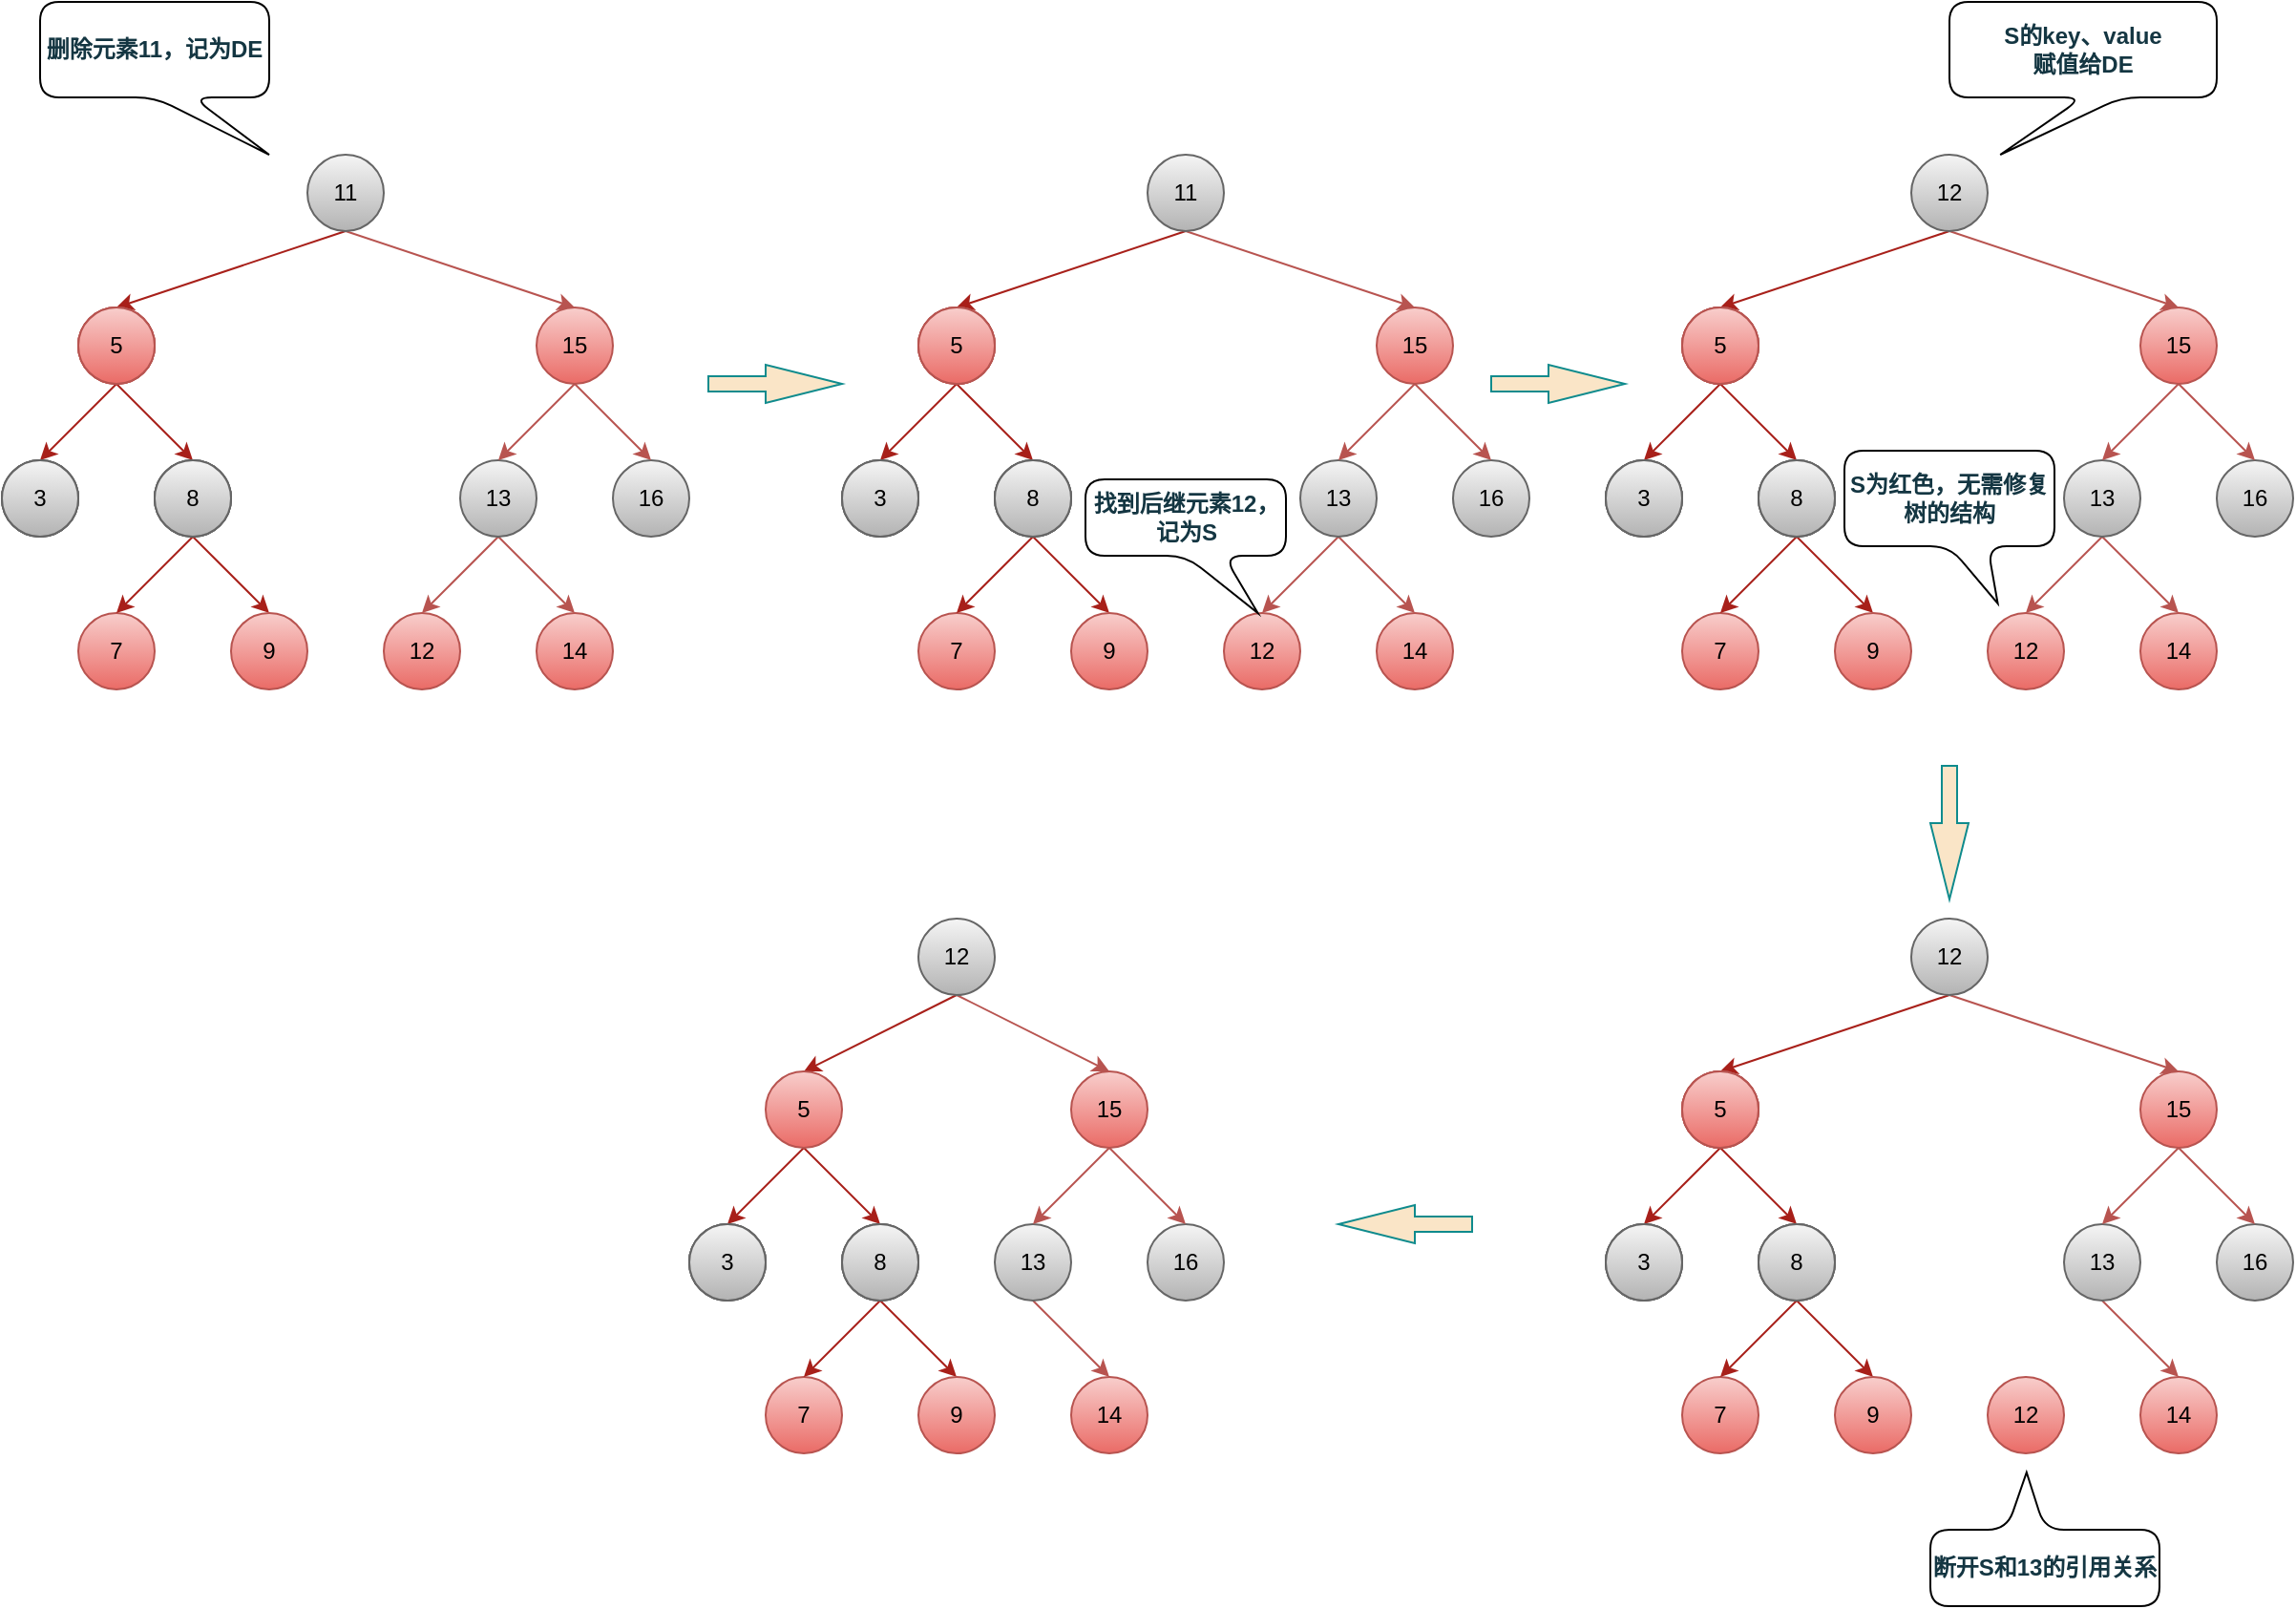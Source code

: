 <mxfile version="14.9.1" type="github">
  <diagram id="7fh01Je4JOeylW95c4aD" name="第 1 页">
    <mxGraphModel dx="608" dy="-647" grid="1" gridSize="10" guides="1" tooltips="1" connect="1" arrows="1" fold="1" page="0" pageScale="1" pageWidth="827" pageHeight="1169" math="0" shadow="0">
      <root>
        <mxCell id="0" />
        <mxCell id="1" parent="0" />
        <mxCell id="NoHZ_IP1no9aS0AMYuWi-32" value="&lt;font color=&quot;#143642&quot;&gt;&lt;b&gt;删除元素11，记为DE&lt;/b&gt;&lt;/font&gt;" style="shape=callout;whiteSpace=wrap;html=1;perimeter=calloutPerimeter;rounded=1;position2=1;" vertex="1" parent="1">
          <mxGeometry x="780" y="1400" width="120" height="80" as="geometry" />
        </mxCell>
        <mxCell id="NoHZ_IP1no9aS0AMYuWi-33" value="" style="html=1;shadow=0;dashed=0;align=center;verticalAlign=middle;shape=mxgraph.arrows2.arrow;dy=0.6;dx=40;notch=0;rounded=1;glass=0;sketch=0;fontColor=#143642;strokeColor=#0F8B8D;fillColor=#FAE5C7;" vertex="1" parent="1">
          <mxGeometry x="1130" y="1590" width="70" height="20" as="geometry" />
        </mxCell>
        <mxCell id="NoHZ_IP1no9aS0AMYuWi-65" value="" style="html=1;shadow=0;dashed=0;align=center;verticalAlign=middle;shape=mxgraph.arrows2.arrow;dy=0.6;dx=40;notch=0;rounded=1;glass=0;sketch=0;fontColor=#143642;strokeColor=#0F8B8D;fillColor=#FAE5C7;" vertex="1" parent="1">
          <mxGeometry x="1540" y="1590" width="70" height="20" as="geometry" />
        </mxCell>
        <mxCell id="NoHZ_IP1no9aS0AMYuWi-98" value="&lt;font color=&quot;#143642&quot;&gt;&lt;b&gt;S的key、value&lt;br&gt;赋值给DE&lt;/b&gt;&lt;/font&gt;" style="shape=callout;whiteSpace=wrap;html=1;perimeter=calloutPerimeter;rounded=1;position2=0.19;" vertex="1" parent="1">
          <mxGeometry x="1780" y="1400" width="140" height="80" as="geometry" />
        </mxCell>
        <mxCell id="NoHZ_IP1no9aS0AMYuWi-99" value="&lt;font color=&quot;#143642&quot;&gt;&lt;b&gt;S为红色，无需修复树的结构&lt;/b&gt;&lt;/font&gt;" style="shape=callout;whiteSpace=wrap;html=1;perimeter=calloutPerimeter;rounded=1;position2=0.73;" vertex="1" parent="1">
          <mxGeometry x="1725" y="1635" width="110" height="80" as="geometry" />
        </mxCell>
        <mxCell id="NoHZ_IP1no9aS0AMYuWi-164" value="" style="html=1;shadow=0;dashed=0;align=center;verticalAlign=middle;shape=mxgraph.arrows2.arrow;dy=0.6;dx=40;notch=0;rounded=1;glass=0;sketch=0;fontColor=#143642;strokeColor=#0F8B8D;fillColor=#FAE5C7;direction=south;" vertex="1" parent="1">
          <mxGeometry x="1770" y="1800" width="20" height="70" as="geometry" />
        </mxCell>
        <mxCell id="NoHZ_IP1no9aS0AMYuWi-228" value="&lt;font color=&quot;#143642&quot;&gt;&lt;b&gt;断开S和13的引用关系&lt;br&gt;&lt;/b&gt;&lt;/font&gt;" style="shape=callout;whiteSpace=wrap;html=1;perimeter=calloutPerimeter;rounded=1;position2=0.58;direction=west;" vertex="1" parent="1">
          <mxGeometry x="1770" y="2170" width="120" height="70" as="geometry" />
        </mxCell>
        <mxCell id="NoHZ_IP1no9aS0AMYuWi-229" value="" style="html=1;shadow=0;dashed=0;align=center;verticalAlign=middle;shape=mxgraph.arrows2.arrow;dy=0.6;dx=40;notch=0;rounded=1;glass=0;sketch=0;fontColor=#143642;strokeColor=#0F8B8D;fillColor=#FAE5C7;direction=west;" vertex="1" parent="1">
          <mxGeometry x="1460" y="2030" width="70" height="20" as="geometry" />
        </mxCell>
        <mxCell id="NoHZ_IP1no9aS0AMYuWi-258" value="7" style="ellipse;whiteSpace=wrap;html=1;aspect=fixed;fillColor=#f8cecc;strokeColor=#b85450;gradientColor=#ea6b66;" vertex="1" parent="1">
          <mxGeometry x="800" y="1720" width="40" height="40" as="geometry" />
        </mxCell>
        <mxCell id="NoHZ_IP1no9aS0AMYuWi-259" value="3" style="ellipse;whiteSpace=wrap;html=1;aspect=fixed;fillColor=#f5f5f5;strokeColor=#666666;gradientColor=#b3b3b3;" vertex="1" parent="1">
          <mxGeometry x="760" y="1640" width="40" height="40" as="geometry" />
        </mxCell>
        <mxCell id="NoHZ_IP1no9aS0AMYuWi-260" value="8" style="ellipse;whiteSpace=wrap;html=1;aspect=fixed;fillColor=#f5f5f5;strokeColor=#666666;gradientColor=#b3b3b3;" vertex="1" parent="1">
          <mxGeometry x="840" y="1640" width="40" height="40" as="geometry" />
        </mxCell>
        <mxCell id="NoHZ_IP1no9aS0AMYuWi-261" style="edgeStyle=none;rounded=1;sketch=0;orthogonalLoop=1;jettySize=auto;html=1;exitX=0.5;exitY=1;exitDx=0;exitDy=0;entryX=0.5;entryY=0;entryDx=0;entryDy=0;fontColor=#143642;strokeColor=#A8201A;fillColor=#FAE5C7;" edge="1" parent="1" source="NoHZ_IP1no9aS0AMYuWi-263" target="NoHZ_IP1no9aS0AMYuWi-259">
          <mxGeometry x="720" y="1480" as="geometry" />
        </mxCell>
        <mxCell id="NoHZ_IP1no9aS0AMYuWi-262" style="edgeStyle=none;rounded=1;sketch=0;orthogonalLoop=1;jettySize=auto;html=1;exitX=0.5;exitY=1;exitDx=0;exitDy=0;entryX=0.5;entryY=0;entryDx=0;entryDy=0;fontColor=#143642;strokeColor=#A8201A;fillColor=#FAE5C7;" edge="1" parent="1" source="NoHZ_IP1no9aS0AMYuWi-263" target="NoHZ_IP1no9aS0AMYuWi-260">
          <mxGeometry x="720" y="1480" as="geometry" />
        </mxCell>
        <mxCell id="NoHZ_IP1no9aS0AMYuWi-263" value="5" style="ellipse;whiteSpace=wrap;html=1;aspect=fixed;fillColor=#f8cecc;strokeColor=#b85450;gradientColor=#ea6b66;" vertex="1" parent="1">
          <mxGeometry x="800" y="1560" width="40" height="40" as="geometry" />
        </mxCell>
        <mxCell id="NoHZ_IP1no9aS0AMYuWi-264" style="rounded=1;sketch=0;orthogonalLoop=1;jettySize=auto;html=1;exitX=0.5;exitY=1;exitDx=0;exitDy=0;entryX=0.5;entryY=0;entryDx=0;entryDy=0;fontColor=#143642;strokeColor=#A8201A;fillColor=#FAE5C7;" edge="1" parent="1" source="NoHZ_IP1no9aS0AMYuWi-272" target="NoHZ_IP1no9aS0AMYuWi-263">
          <mxGeometry x="840" y="1480" as="geometry">
            <mxPoint x="1020" y="1520" as="sourcePoint" />
          </mxGeometry>
        </mxCell>
        <mxCell id="NoHZ_IP1no9aS0AMYuWi-265" value="16" style="ellipse;whiteSpace=wrap;html=1;aspect=fixed;fillColor=#f5f5f5;strokeColor=#666666;gradientColor=#b3b3b3;" vertex="1" parent="1">
          <mxGeometry x="1080" y="1640" width="40" height="40" as="geometry" />
        </mxCell>
        <mxCell id="NoHZ_IP1no9aS0AMYuWi-266" style="edgeStyle=none;rounded=0;orthogonalLoop=1;jettySize=auto;html=1;exitX=0.5;exitY=1;exitDx=0;exitDy=0;entryX=0.5;entryY=0;entryDx=0;entryDy=0;gradientColor=#ea6b66;fillColor=#f8cecc;strokeColor=#b85450;" edge="1" parent="1" source="NoHZ_IP1no9aS0AMYuWi-267" target="NoHZ_IP1no9aS0AMYuWi-279">
          <mxGeometry relative="1" as="geometry" />
        </mxCell>
        <mxCell id="NoHZ_IP1no9aS0AMYuWi-287" style="rounded=0;orthogonalLoop=1;jettySize=auto;html=1;exitX=0.5;exitY=1;exitDx=0;exitDy=0;entryX=0.5;entryY=0;entryDx=0;entryDy=0;gradientColor=#ea6b66;fillColor=#f8cecc;strokeColor=#b85450;" edge="1" parent="1" source="NoHZ_IP1no9aS0AMYuWi-267" target="NoHZ_IP1no9aS0AMYuWi-286">
          <mxGeometry relative="1" as="geometry" />
        </mxCell>
        <mxCell id="NoHZ_IP1no9aS0AMYuWi-267" value="13" style="ellipse;whiteSpace=wrap;html=1;aspect=fixed;gradientColor=#b3b3b3;fillColor=#f5f5f5;strokeColor=#666666;" vertex="1" parent="1">
          <mxGeometry x="1000" y="1640" width="40" height="40" as="geometry" />
        </mxCell>
        <mxCell id="NoHZ_IP1no9aS0AMYuWi-268" value="5" style="ellipse;whiteSpace=wrap;html=1;aspect=fixed;fillColor=#f8cecc;strokeColor=#b85450;gradientColor=#ea6b66;" vertex="1" parent="1">
          <mxGeometry x="800" y="1560" width="40" height="40" as="geometry" />
        </mxCell>
        <mxCell id="NoHZ_IP1no9aS0AMYuWi-269" value="3" style="ellipse;whiteSpace=wrap;html=1;aspect=fixed;fillColor=#f5f5f5;strokeColor=#666666;gradientColor=#b3b3b3;" vertex="1" parent="1">
          <mxGeometry x="760" y="1640" width="40" height="40" as="geometry" />
        </mxCell>
        <mxCell id="NoHZ_IP1no9aS0AMYuWi-270" value="8" style="ellipse;whiteSpace=wrap;html=1;aspect=fixed;fillColor=#f5f5f5;strokeColor=#666666;gradientColor=#b3b3b3;" vertex="1" parent="1">
          <mxGeometry x="840" y="1640" width="40" height="40" as="geometry" />
        </mxCell>
        <mxCell id="NoHZ_IP1no9aS0AMYuWi-271" style="edgeStyle=none;rounded=0;orthogonalLoop=1;jettySize=auto;html=1;exitX=0.5;exitY=1;exitDx=0;exitDy=0;entryX=0.5;entryY=0;entryDx=0;entryDy=0;gradientColor=#ea6b66;fillColor=#f8cecc;strokeColor=#b85450;" edge="1" parent="1" source="NoHZ_IP1no9aS0AMYuWi-272" target="NoHZ_IP1no9aS0AMYuWi-282">
          <mxGeometry relative="1" as="geometry" />
        </mxCell>
        <mxCell id="NoHZ_IP1no9aS0AMYuWi-272" value="11" style="ellipse;whiteSpace=wrap;html=1;aspect=fixed;fillColor=#f5f5f5;strokeColor=#666666;gradientColor=#b3b3b3;" vertex="1" parent="1">
          <mxGeometry x="920" y="1480" width="40" height="40" as="geometry" />
        </mxCell>
        <mxCell id="NoHZ_IP1no9aS0AMYuWi-273" value="5" style="ellipse;whiteSpace=wrap;html=1;aspect=fixed;fillColor=#f8cecc;strokeColor=#b85450;gradientColor=#ea6b66;" vertex="1" parent="1">
          <mxGeometry x="800" y="1560" width="40" height="40" as="geometry" />
        </mxCell>
        <mxCell id="NoHZ_IP1no9aS0AMYuWi-274" value="3" style="ellipse;whiteSpace=wrap;html=1;aspect=fixed;fillColor=#f5f5f5;strokeColor=#666666;gradientColor=#b3b3b3;" vertex="1" parent="1">
          <mxGeometry x="760" y="1640" width="40" height="40" as="geometry" />
        </mxCell>
        <mxCell id="NoHZ_IP1no9aS0AMYuWi-275" style="edgeStyle=none;rounded=0;orthogonalLoop=1;jettySize=auto;html=1;exitX=0.5;exitY=1;exitDx=0;exitDy=0;entryX=0.5;entryY=0;entryDx=0;entryDy=0;strokeColor=#A8201A;" edge="1" parent="1" source="NoHZ_IP1no9aS0AMYuWi-277" target="NoHZ_IP1no9aS0AMYuWi-258">
          <mxGeometry relative="1" as="geometry" />
        </mxCell>
        <mxCell id="NoHZ_IP1no9aS0AMYuWi-276" style="edgeStyle=none;rounded=0;orthogonalLoop=1;jettySize=auto;html=1;exitX=0.5;exitY=1;exitDx=0;exitDy=0;entryX=0.5;entryY=0;entryDx=0;entryDy=0;strokeColor=#A8201A;" edge="1" parent="1" source="NoHZ_IP1no9aS0AMYuWi-277" target="NoHZ_IP1no9aS0AMYuWi-278">
          <mxGeometry relative="1" as="geometry" />
        </mxCell>
        <mxCell id="NoHZ_IP1no9aS0AMYuWi-277" value="8" style="ellipse;whiteSpace=wrap;html=1;aspect=fixed;fillColor=#f5f5f5;strokeColor=#666666;gradientColor=#b3b3b3;" vertex="1" parent="1">
          <mxGeometry x="840" y="1640" width="40" height="40" as="geometry" />
        </mxCell>
        <mxCell id="NoHZ_IP1no9aS0AMYuWi-278" value="9" style="ellipse;whiteSpace=wrap;html=1;aspect=fixed;fillColor=#f8cecc;strokeColor=#b85450;gradientColor=#ea6b66;" vertex="1" parent="1">
          <mxGeometry x="880" y="1720" width="40" height="40" as="geometry" />
        </mxCell>
        <mxCell id="NoHZ_IP1no9aS0AMYuWi-279" value="14" style="ellipse;whiteSpace=wrap;html=1;aspect=fixed;fillColor=#f8cecc;strokeColor=#b85450;gradientColor=#ea6b66;" vertex="1" parent="1">
          <mxGeometry x="1040" y="1720" width="40" height="40" as="geometry" />
        </mxCell>
        <mxCell id="NoHZ_IP1no9aS0AMYuWi-280" style="edgeStyle=none;rounded=0;orthogonalLoop=1;jettySize=auto;html=1;exitX=0.5;exitY=1;exitDx=0;exitDy=0;entryX=0.5;entryY=0;entryDx=0;entryDy=0;gradientColor=#ea6b66;fillColor=#f8cecc;strokeColor=#b85450;" edge="1" parent="1" source="NoHZ_IP1no9aS0AMYuWi-282" target="NoHZ_IP1no9aS0AMYuWi-267">
          <mxGeometry relative="1" as="geometry" />
        </mxCell>
        <mxCell id="NoHZ_IP1no9aS0AMYuWi-281" style="edgeStyle=none;rounded=0;orthogonalLoop=1;jettySize=auto;html=1;exitX=0.5;exitY=1;exitDx=0;exitDy=0;entryX=0.5;entryY=0;entryDx=0;entryDy=0;gradientColor=#ea6b66;fillColor=#f8cecc;strokeColor=#b85450;" edge="1" parent="1" source="NoHZ_IP1no9aS0AMYuWi-282" target="NoHZ_IP1no9aS0AMYuWi-265">
          <mxGeometry relative="1" as="geometry" />
        </mxCell>
        <mxCell id="NoHZ_IP1no9aS0AMYuWi-282" value="15" style="ellipse;whiteSpace=wrap;html=1;aspect=fixed;fillColor=#f8cecc;strokeColor=#b85450;gradientColor=#ea6b66;" vertex="1" parent="1">
          <mxGeometry x="1040" y="1560" width="40" height="40" as="geometry" />
        </mxCell>
        <mxCell id="NoHZ_IP1no9aS0AMYuWi-283" value="5" style="ellipse;whiteSpace=wrap;html=1;aspect=fixed;fillColor=#f8cecc;strokeColor=#b85450;gradientColor=#ea6b66;" vertex="1" parent="1">
          <mxGeometry x="800" y="1560" width="40" height="40" as="geometry" />
        </mxCell>
        <mxCell id="NoHZ_IP1no9aS0AMYuWi-284" value="3" style="ellipse;whiteSpace=wrap;html=1;aspect=fixed;fillColor=#f5f5f5;strokeColor=#666666;gradientColor=#b3b3b3;" vertex="1" parent="1">
          <mxGeometry x="760" y="1640" width="40" height="40" as="geometry" />
        </mxCell>
        <mxCell id="NoHZ_IP1no9aS0AMYuWi-285" value="8" style="ellipse;whiteSpace=wrap;html=1;aspect=fixed;fillColor=#f5f5f5;strokeColor=#666666;gradientColor=#b3b3b3;" vertex="1" parent="1">
          <mxGeometry x="840" y="1640" width="40" height="40" as="geometry" />
        </mxCell>
        <mxCell id="NoHZ_IP1no9aS0AMYuWi-286" value="12" style="ellipse;whiteSpace=wrap;html=1;aspect=fixed;fillColor=#f8cecc;strokeColor=#b85450;gradientColor=#ea6b66;" vertex="1" parent="1">
          <mxGeometry x="960" y="1720" width="40" height="40" as="geometry" />
        </mxCell>
        <mxCell id="NoHZ_IP1no9aS0AMYuWi-288" value="7" style="ellipse;whiteSpace=wrap;html=1;aspect=fixed;fillColor=#f8cecc;strokeColor=#b85450;gradientColor=#ea6b66;" vertex="1" parent="1">
          <mxGeometry x="1240" y="1720" width="40" height="40" as="geometry" />
        </mxCell>
        <mxCell id="NoHZ_IP1no9aS0AMYuWi-289" value="3" style="ellipse;whiteSpace=wrap;html=1;aspect=fixed;fillColor=#f5f5f5;strokeColor=#666666;gradientColor=#b3b3b3;" vertex="1" parent="1">
          <mxGeometry x="1200" y="1640" width="40" height="40" as="geometry" />
        </mxCell>
        <mxCell id="NoHZ_IP1no9aS0AMYuWi-290" value="8" style="ellipse;whiteSpace=wrap;html=1;aspect=fixed;fillColor=#f5f5f5;strokeColor=#666666;gradientColor=#b3b3b3;" vertex="1" parent="1">
          <mxGeometry x="1280" y="1640" width="40" height="40" as="geometry" />
        </mxCell>
        <mxCell id="NoHZ_IP1no9aS0AMYuWi-291" style="edgeStyle=none;rounded=1;sketch=0;orthogonalLoop=1;jettySize=auto;html=1;exitX=0.5;exitY=1;exitDx=0;exitDy=0;entryX=0.5;entryY=0;entryDx=0;entryDy=0;fontColor=#143642;strokeColor=#A8201A;fillColor=#FAE5C7;" edge="1" parent="1" source="NoHZ_IP1no9aS0AMYuWi-293" target="NoHZ_IP1no9aS0AMYuWi-289">
          <mxGeometry x="1160" y="1480" as="geometry" />
        </mxCell>
        <mxCell id="NoHZ_IP1no9aS0AMYuWi-292" style="edgeStyle=none;rounded=1;sketch=0;orthogonalLoop=1;jettySize=auto;html=1;exitX=0.5;exitY=1;exitDx=0;exitDy=0;entryX=0.5;entryY=0;entryDx=0;entryDy=0;fontColor=#143642;strokeColor=#A8201A;fillColor=#FAE5C7;" edge="1" parent="1" source="NoHZ_IP1no9aS0AMYuWi-293" target="NoHZ_IP1no9aS0AMYuWi-290">
          <mxGeometry x="1160" y="1480" as="geometry" />
        </mxCell>
        <mxCell id="NoHZ_IP1no9aS0AMYuWi-293" value="5" style="ellipse;whiteSpace=wrap;html=1;aspect=fixed;fillColor=#f8cecc;strokeColor=#b85450;gradientColor=#ea6b66;" vertex="1" parent="1">
          <mxGeometry x="1240" y="1560" width="40" height="40" as="geometry" />
        </mxCell>
        <mxCell id="NoHZ_IP1no9aS0AMYuWi-294" style="rounded=1;sketch=0;orthogonalLoop=1;jettySize=auto;html=1;exitX=0.5;exitY=1;exitDx=0;exitDy=0;entryX=0.5;entryY=0;entryDx=0;entryDy=0;fontColor=#143642;strokeColor=#A8201A;fillColor=#FAE5C7;" edge="1" parent="1" source="NoHZ_IP1no9aS0AMYuWi-303" target="NoHZ_IP1no9aS0AMYuWi-293">
          <mxGeometry x="1280" y="1480" as="geometry">
            <mxPoint x="1460" y="1520" as="sourcePoint" />
          </mxGeometry>
        </mxCell>
        <mxCell id="NoHZ_IP1no9aS0AMYuWi-295" value="16" style="ellipse;whiteSpace=wrap;html=1;aspect=fixed;fillColor=#f5f5f5;strokeColor=#666666;gradientColor=#b3b3b3;" vertex="1" parent="1">
          <mxGeometry x="1520" y="1640" width="40" height="40" as="geometry" />
        </mxCell>
        <mxCell id="NoHZ_IP1no9aS0AMYuWi-296" style="edgeStyle=none;rounded=0;orthogonalLoop=1;jettySize=auto;html=1;exitX=0.5;exitY=1;exitDx=0;exitDy=0;entryX=0.5;entryY=0;entryDx=0;entryDy=0;gradientColor=#ea6b66;fillColor=#f8cecc;strokeColor=#b85450;" edge="1" parent="1" source="NoHZ_IP1no9aS0AMYuWi-298" target="NoHZ_IP1no9aS0AMYuWi-310">
          <mxGeometry relative="1" as="geometry" />
        </mxCell>
        <mxCell id="NoHZ_IP1no9aS0AMYuWi-297" style="rounded=0;orthogonalLoop=1;jettySize=auto;html=1;exitX=0.5;exitY=1;exitDx=0;exitDy=0;entryX=0.5;entryY=0;entryDx=0;entryDy=0;gradientColor=#ea6b66;fillColor=#f8cecc;strokeColor=#b85450;" edge="1" parent="1" source="NoHZ_IP1no9aS0AMYuWi-298" target="NoHZ_IP1no9aS0AMYuWi-317">
          <mxGeometry relative="1" as="geometry" />
        </mxCell>
        <mxCell id="NoHZ_IP1no9aS0AMYuWi-298" value="13" style="ellipse;whiteSpace=wrap;html=1;aspect=fixed;gradientColor=#b3b3b3;fillColor=#f5f5f5;strokeColor=#666666;" vertex="1" parent="1">
          <mxGeometry x="1440" y="1640" width="40" height="40" as="geometry" />
        </mxCell>
        <mxCell id="NoHZ_IP1no9aS0AMYuWi-299" value="5" style="ellipse;whiteSpace=wrap;html=1;aspect=fixed;fillColor=#f8cecc;strokeColor=#b85450;gradientColor=#ea6b66;" vertex="1" parent="1">
          <mxGeometry x="1240" y="1560" width="40" height="40" as="geometry" />
        </mxCell>
        <mxCell id="NoHZ_IP1no9aS0AMYuWi-300" value="3" style="ellipse;whiteSpace=wrap;html=1;aspect=fixed;fillColor=#f5f5f5;strokeColor=#666666;gradientColor=#b3b3b3;" vertex="1" parent="1">
          <mxGeometry x="1200" y="1640" width="40" height="40" as="geometry" />
        </mxCell>
        <mxCell id="NoHZ_IP1no9aS0AMYuWi-301" value="8" style="ellipse;whiteSpace=wrap;html=1;aspect=fixed;fillColor=#f5f5f5;strokeColor=#666666;gradientColor=#b3b3b3;" vertex="1" parent="1">
          <mxGeometry x="1280" y="1640" width="40" height="40" as="geometry" />
        </mxCell>
        <mxCell id="NoHZ_IP1no9aS0AMYuWi-302" style="edgeStyle=none;rounded=0;orthogonalLoop=1;jettySize=auto;html=1;exitX=0.5;exitY=1;exitDx=0;exitDy=0;entryX=0.5;entryY=0;entryDx=0;entryDy=0;gradientColor=#ea6b66;fillColor=#f8cecc;strokeColor=#b85450;" edge="1" parent="1" source="NoHZ_IP1no9aS0AMYuWi-303" target="NoHZ_IP1no9aS0AMYuWi-313">
          <mxGeometry relative="1" as="geometry" />
        </mxCell>
        <mxCell id="NoHZ_IP1no9aS0AMYuWi-303" value="11" style="ellipse;whiteSpace=wrap;html=1;aspect=fixed;fillColor=#f5f5f5;strokeColor=#666666;gradientColor=#b3b3b3;" vertex="1" parent="1">
          <mxGeometry x="1360" y="1480" width="40" height="40" as="geometry" />
        </mxCell>
        <mxCell id="NoHZ_IP1no9aS0AMYuWi-304" value="5" style="ellipse;whiteSpace=wrap;html=1;aspect=fixed;fillColor=#f8cecc;strokeColor=#b85450;gradientColor=#ea6b66;" vertex="1" parent="1">
          <mxGeometry x="1240" y="1560" width="40" height="40" as="geometry" />
        </mxCell>
        <mxCell id="NoHZ_IP1no9aS0AMYuWi-305" value="3" style="ellipse;whiteSpace=wrap;html=1;aspect=fixed;fillColor=#f5f5f5;strokeColor=#666666;gradientColor=#b3b3b3;" vertex="1" parent="1">
          <mxGeometry x="1200" y="1640" width="40" height="40" as="geometry" />
        </mxCell>
        <mxCell id="NoHZ_IP1no9aS0AMYuWi-306" style="edgeStyle=none;rounded=0;orthogonalLoop=1;jettySize=auto;html=1;exitX=0.5;exitY=1;exitDx=0;exitDy=0;entryX=0.5;entryY=0;entryDx=0;entryDy=0;strokeColor=#A8201A;" edge="1" parent="1" source="NoHZ_IP1no9aS0AMYuWi-308" target="NoHZ_IP1no9aS0AMYuWi-288">
          <mxGeometry relative="1" as="geometry" />
        </mxCell>
        <mxCell id="NoHZ_IP1no9aS0AMYuWi-307" style="edgeStyle=none;rounded=0;orthogonalLoop=1;jettySize=auto;html=1;exitX=0.5;exitY=1;exitDx=0;exitDy=0;entryX=0.5;entryY=0;entryDx=0;entryDy=0;strokeColor=#A8201A;" edge="1" parent="1" source="NoHZ_IP1no9aS0AMYuWi-308" target="NoHZ_IP1no9aS0AMYuWi-309">
          <mxGeometry relative="1" as="geometry" />
        </mxCell>
        <mxCell id="NoHZ_IP1no9aS0AMYuWi-308" value="8" style="ellipse;whiteSpace=wrap;html=1;aspect=fixed;fillColor=#f5f5f5;strokeColor=#666666;gradientColor=#b3b3b3;" vertex="1" parent="1">
          <mxGeometry x="1280" y="1640" width="40" height="40" as="geometry" />
        </mxCell>
        <mxCell id="NoHZ_IP1no9aS0AMYuWi-309" value="9" style="ellipse;whiteSpace=wrap;html=1;aspect=fixed;fillColor=#f8cecc;strokeColor=#b85450;gradientColor=#ea6b66;" vertex="1" parent="1">
          <mxGeometry x="1320" y="1720" width="40" height="40" as="geometry" />
        </mxCell>
        <mxCell id="NoHZ_IP1no9aS0AMYuWi-310" value="14" style="ellipse;whiteSpace=wrap;html=1;aspect=fixed;fillColor=#f8cecc;strokeColor=#b85450;gradientColor=#ea6b66;" vertex="1" parent="1">
          <mxGeometry x="1480" y="1720" width="40" height="40" as="geometry" />
        </mxCell>
        <mxCell id="NoHZ_IP1no9aS0AMYuWi-311" style="edgeStyle=none;rounded=0;orthogonalLoop=1;jettySize=auto;html=1;exitX=0.5;exitY=1;exitDx=0;exitDy=0;entryX=0.5;entryY=0;entryDx=0;entryDy=0;gradientColor=#ea6b66;fillColor=#f8cecc;strokeColor=#b85450;" edge="1" parent="1" source="NoHZ_IP1no9aS0AMYuWi-313" target="NoHZ_IP1no9aS0AMYuWi-298">
          <mxGeometry relative="1" as="geometry" />
        </mxCell>
        <mxCell id="NoHZ_IP1no9aS0AMYuWi-312" style="edgeStyle=none;rounded=0;orthogonalLoop=1;jettySize=auto;html=1;exitX=0.5;exitY=1;exitDx=0;exitDy=0;entryX=0.5;entryY=0;entryDx=0;entryDy=0;gradientColor=#ea6b66;fillColor=#f8cecc;strokeColor=#b85450;" edge="1" parent="1" source="NoHZ_IP1no9aS0AMYuWi-313" target="NoHZ_IP1no9aS0AMYuWi-295">
          <mxGeometry relative="1" as="geometry" />
        </mxCell>
        <mxCell id="NoHZ_IP1no9aS0AMYuWi-313" value="15" style="ellipse;whiteSpace=wrap;html=1;aspect=fixed;fillColor=#f8cecc;strokeColor=#b85450;gradientColor=#ea6b66;" vertex="1" parent="1">
          <mxGeometry x="1480" y="1560" width="40" height="40" as="geometry" />
        </mxCell>
        <mxCell id="NoHZ_IP1no9aS0AMYuWi-314" value="5" style="ellipse;whiteSpace=wrap;html=1;aspect=fixed;fillColor=#f8cecc;strokeColor=#b85450;gradientColor=#ea6b66;" vertex="1" parent="1">
          <mxGeometry x="1240" y="1560" width="40" height="40" as="geometry" />
        </mxCell>
        <mxCell id="NoHZ_IP1no9aS0AMYuWi-315" value="3" style="ellipse;whiteSpace=wrap;html=1;aspect=fixed;fillColor=#f5f5f5;strokeColor=#666666;gradientColor=#b3b3b3;" vertex="1" parent="1">
          <mxGeometry x="1200" y="1640" width="40" height="40" as="geometry" />
        </mxCell>
        <mxCell id="NoHZ_IP1no9aS0AMYuWi-316" value="8" style="ellipse;whiteSpace=wrap;html=1;aspect=fixed;fillColor=#f5f5f5;strokeColor=#666666;gradientColor=#b3b3b3;" vertex="1" parent="1">
          <mxGeometry x="1280" y="1640" width="40" height="40" as="geometry" />
        </mxCell>
        <mxCell id="NoHZ_IP1no9aS0AMYuWi-317" value="12" style="ellipse;whiteSpace=wrap;html=1;aspect=fixed;fillColor=#f8cecc;strokeColor=#b85450;gradientColor=#ea6b66;" vertex="1" parent="1">
          <mxGeometry x="1400" y="1720" width="40" height="40" as="geometry" />
        </mxCell>
        <mxCell id="NoHZ_IP1no9aS0AMYuWi-318" value="&lt;font color=&quot;#143642&quot;&gt;&lt;b&gt;找到后继元素12，记为S&lt;/b&gt;&lt;/font&gt;" style="shape=callout;whiteSpace=wrap;html=1;perimeter=calloutPerimeter;rounded=1;position2=0.86;" vertex="1" parent="1">
          <mxGeometry x="1327.5" y="1650" width="105" height="70" as="geometry" />
        </mxCell>
        <mxCell id="NoHZ_IP1no9aS0AMYuWi-319" value="7" style="ellipse;whiteSpace=wrap;html=1;aspect=fixed;fillColor=#f8cecc;strokeColor=#b85450;gradientColor=#ea6b66;" vertex="1" parent="1">
          <mxGeometry x="1640" y="1720" width="40" height="40" as="geometry" />
        </mxCell>
        <mxCell id="NoHZ_IP1no9aS0AMYuWi-320" value="3" style="ellipse;whiteSpace=wrap;html=1;aspect=fixed;fillColor=#f5f5f5;strokeColor=#666666;gradientColor=#b3b3b3;" vertex="1" parent="1">
          <mxGeometry x="1600" y="1640" width="40" height="40" as="geometry" />
        </mxCell>
        <mxCell id="NoHZ_IP1no9aS0AMYuWi-321" value="8" style="ellipse;whiteSpace=wrap;html=1;aspect=fixed;fillColor=#f5f5f5;strokeColor=#666666;gradientColor=#b3b3b3;" vertex="1" parent="1">
          <mxGeometry x="1680" y="1640" width="40" height="40" as="geometry" />
        </mxCell>
        <mxCell id="NoHZ_IP1no9aS0AMYuWi-322" style="edgeStyle=none;rounded=1;sketch=0;orthogonalLoop=1;jettySize=auto;html=1;exitX=0.5;exitY=1;exitDx=0;exitDy=0;entryX=0.5;entryY=0;entryDx=0;entryDy=0;fontColor=#143642;strokeColor=#A8201A;fillColor=#FAE5C7;" edge="1" parent="1" source="NoHZ_IP1no9aS0AMYuWi-324" target="NoHZ_IP1no9aS0AMYuWi-320">
          <mxGeometry x="1560" y="1480" as="geometry" />
        </mxCell>
        <mxCell id="NoHZ_IP1no9aS0AMYuWi-323" style="edgeStyle=none;rounded=1;sketch=0;orthogonalLoop=1;jettySize=auto;html=1;exitX=0.5;exitY=1;exitDx=0;exitDy=0;entryX=0.5;entryY=0;entryDx=0;entryDy=0;fontColor=#143642;strokeColor=#A8201A;fillColor=#FAE5C7;" edge="1" parent="1" source="NoHZ_IP1no9aS0AMYuWi-324" target="NoHZ_IP1no9aS0AMYuWi-321">
          <mxGeometry x="1560" y="1480" as="geometry" />
        </mxCell>
        <mxCell id="NoHZ_IP1no9aS0AMYuWi-324" value="5" style="ellipse;whiteSpace=wrap;html=1;aspect=fixed;fillColor=#f8cecc;strokeColor=#b85450;gradientColor=#ea6b66;" vertex="1" parent="1">
          <mxGeometry x="1640" y="1560" width="40" height="40" as="geometry" />
        </mxCell>
        <mxCell id="NoHZ_IP1no9aS0AMYuWi-325" style="rounded=1;sketch=0;orthogonalLoop=1;jettySize=auto;html=1;exitX=0.5;exitY=1;exitDx=0;exitDy=0;entryX=0.5;entryY=0;entryDx=0;entryDy=0;fontColor=#143642;strokeColor=#A8201A;fillColor=#FAE5C7;" edge="1" parent="1" source="NoHZ_IP1no9aS0AMYuWi-334" target="NoHZ_IP1no9aS0AMYuWi-324">
          <mxGeometry x="1680" y="1480" as="geometry">
            <mxPoint x="1860" y="1520" as="sourcePoint" />
          </mxGeometry>
        </mxCell>
        <mxCell id="NoHZ_IP1no9aS0AMYuWi-326" value="16" style="ellipse;whiteSpace=wrap;html=1;aspect=fixed;fillColor=#f5f5f5;strokeColor=#666666;gradientColor=#b3b3b3;" vertex="1" parent="1">
          <mxGeometry x="1920" y="1640" width="40" height="40" as="geometry" />
        </mxCell>
        <mxCell id="NoHZ_IP1no9aS0AMYuWi-327" style="edgeStyle=none;rounded=0;orthogonalLoop=1;jettySize=auto;html=1;exitX=0.5;exitY=1;exitDx=0;exitDy=0;entryX=0.5;entryY=0;entryDx=0;entryDy=0;gradientColor=#ea6b66;fillColor=#f8cecc;strokeColor=#b85450;" edge="1" parent="1" source="NoHZ_IP1no9aS0AMYuWi-329" target="NoHZ_IP1no9aS0AMYuWi-341">
          <mxGeometry relative="1" as="geometry" />
        </mxCell>
        <mxCell id="NoHZ_IP1no9aS0AMYuWi-328" style="rounded=0;orthogonalLoop=1;jettySize=auto;html=1;exitX=0.5;exitY=1;exitDx=0;exitDy=0;entryX=0.5;entryY=0;entryDx=0;entryDy=0;gradientColor=#ea6b66;fillColor=#f8cecc;strokeColor=#b85450;" edge="1" parent="1" source="NoHZ_IP1no9aS0AMYuWi-329" target="NoHZ_IP1no9aS0AMYuWi-348">
          <mxGeometry relative="1" as="geometry" />
        </mxCell>
        <mxCell id="NoHZ_IP1no9aS0AMYuWi-329" value="13" style="ellipse;whiteSpace=wrap;html=1;aspect=fixed;gradientColor=#b3b3b3;fillColor=#f5f5f5;strokeColor=#666666;" vertex="1" parent="1">
          <mxGeometry x="1840" y="1640" width="40" height="40" as="geometry" />
        </mxCell>
        <mxCell id="NoHZ_IP1no9aS0AMYuWi-330" value="5" style="ellipse;whiteSpace=wrap;html=1;aspect=fixed;fillColor=#f8cecc;strokeColor=#b85450;gradientColor=#ea6b66;" vertex="1" parent="1">
          <mxGeometry x="1640" y="1560" width="40" height="40" as="geometry" />
        </mxCell>
        <mxCell id="NoHZ_IP1no9aS0AMYuWi-331" value="3" style="ellipse;whiteSpace=wrap;html=1;aspect=fixed;fillColor=#f5f5f5;strokeColor=#666666;gradientColor=#b3b3b3;" vertex="1" parent="1">
          <mxGeometry x="1600" y="1640" width="40" height="40" as="geometry" />
        </mxCell>
        <mxCell id="NoHZ_IP1no9aS0AMYuWi-332" value="8" style="ellipse;whiteSpace=wrap;html=1;aspect=fixed;fillColor=#f5f5f5;strokeColor=#666666;gradientColor=#b3b3b3;" vertex="1" parent="1">
          <mxGeometry x="1680" y="1640" width="40" height="40" as="geometry" />
        </mxCell>
        <mxCell id="NoHZ_IP1no9aS0AMYuWi-333" style="edgeStyle=none;rounded=0;orthogonalLoop=1;jettySize=auto;html=1;exitX=0.5;exitY=1;exitDx=0;exitDy=0;entryX=0.5;entryY=0;entryDx=0;entryDy=0;gradientColor=#ea6b66;fillColor=#f8cecc;strokeColor=#b85450;" edge="1" parent="1" source="NoHZ_IP1no9aS0AMYuWi-334" target="NoHZ_IP1no9aS0AMYuWi-344">
          <mxGeometry relative="1" as="geometry" />
        </mxCell>
        <mxCell id="NoHZ_IP1no9aS0AMYuWi-334" value="12" style="ellipse;whiteSpace=wrap;html=1;aspect=fixed;fillColor=#f5f5f5;strokeColor=#666666;gradientColor=#b3b3b3;" vertex="1" parent="1">
          <mxGeometry x="1760" y="1480" width="40" height="40" as="geometry" />
        </mxCell>
        <mxCell id="NoHZ_IP1no9aS0AMYuWi-335" value="5" style="ellipse;whiteSpace=wrap;html=1;aspect=fixed;fillColor=#f8cecc;strokeColor=#b85450;gradientColor=#ea6b66;" vertex="1" parent="1">
          <mxGeometry x="1640" y="1560" width="40" height="40" as="geometry" />
        </mxCell>
        <mxCell id="NoHZ_IP1no9aS0AMYuWi-336" value="3" style="ellipse;whiteSpace=wrap;html=1;aspect=fixed;fillColor=#f5f5f5;strokeColor=#666666;gradientColor=#b3b3b3;" vertex="1" parent="1">
          <mxGeometry x="1600" y="1640" width="40" height="40" as="geometry" />
        </mxCell>
        <mxCell id="NoHZ_IP1no9aS0AMYuWi-337" style="edgeStyle=none;rounded=0;orthogonalLoop=1;jettySize=auto;html=1;exitX=0.5;exitY=1;exitDx=0;exitDy=0;entryX=0.5;entryY=0;entryDx=0;entryDy=0;strokeColor=#A8201A;" edge="1" parent="1" source="NoHZ_IP1no9aS0AMYuWi-339" target="NoHZ_IP1no9aS0AMYuWi-319">
          <mxGeometry relative="1" as="geometry" />
        </mxCell>
        <mxCell id="NoHZ_IP1no9aS0AMYuWi-338" style="edgeStyle=none;rounded=0;orthogonalLoop=1;jettySize=auto;html=1;exitX=0.5;exitY=1;exitDx=0;exitDy=0;entryX=0.5;entryY=0;entryDx=0;entryDy=0;strokeColor=#A8201A;" edge="1" parent="1" source="NoHZ_IP1no9aS0AMYuWi-339" target="NoHZ_IP1no9aS0AMYuWi-340">
          <mxGeometry relative="1" as="geometry" />
        </mxCell>
        <mxCell id="NoHZ_IP1no9aS0AMYuWi-339" value="8" style="ellipse;whiteSpace=wrap;html=1;aspect=fixed;fillColor=#f5f5f5;strokeColor=#666666;gradientColor=#b3b3b3;" vertex="1" parent="1">
          <mxGeometry x="1680" y="1640" width="40" height="40" as="geometry" />
        </mxCell>
        <mxCell id="NoHZ_IP1no9aS0AMYuWi-340" value="9" style="ellipse;whiteSpace=wrap;html=1;aspect=fixed;fillColor=#f8cecc;strokeColor=#b85450;gradientColor=#ea6b66;" vertex="1" parent="1">
          <mxGeometry x="1720" y="1720" width="40" height="40" as="geometry" />
        </mxCell>
        <mxCell id="NoHZ_IP1no9aS0AMYuWi-341" value="14" style="ellipse;whiteSpace=wrap;html=1;aspect=fixed;fillColor=#f8cecc;strokeColor=#b85450;gradientColor=#ea6b66;" vertex="1" parent="1">
          <mxGeometry x="1880" y="1720" width="40" height="40" as="geometry" />
        </mxCell>
        <mxCell id="NoHZ_IP1no9aS0AMYuWi-342" style="edgeStyle=none;rounded=0;orthogonalLoop=1;jettySize=auto;html=1;exitX=0.5;exitY=1;exitDx=0;exitDy=0;entryX=0.5;entryY=0;entryDx=0;entryDy=0;gradientColor=#ea6b66;fillColor=#f8cecc;strokeColor=#b85450;" edge="1" parent="1" source="NoHZ_IP1no9aS0AMYuWi-344" target="NoHZ_IP1no9aS0AMYuWi-329">
          <mxGeometry relative="1" as="geometry" />
        </mxCell>
        <mxCell id="NoHZ_IP1no9aS0AMYuWi-343" style="edgeStyle=none;rounded=0;orthogonalLoop=1;jettySize=auto;html=1;exitX=0.5;exitY=1;exitDx=0;exitDy=0;entryX=0.5;entryY=0;entryDx=0;entryDy=0;gradientColor=#ea6b66;fillColor=#f8cecc;strokeColor=#b85450;" edge="1" parent="1" source="NoHZ_IP1no9aS0AMYuWi-344" target="NoHZ_IP1no9aS0AMYuWi-326">
          <mxGeometry relative="1" as="geometry" />
        </mxCell>
        <mxCell id="NoHZ_IP1no9aS0AMYuWi-344" value="15" style="ellipse;whiteSpace=wrap;html=1;aspect=fixed;fillColor=#f8cecc;strokeColor=#b85450;gradientColor=#ea6b66;" vertex="1" parent="1">
          <mxGeometry x="1880" y="1560" width="40" height="40" as="geometry" />
        </mxCell>
        <mxCell id="NoHZ_IP1no9aS0AMYuWi-345" value="5" style="ellipse;whiteSpace=wrap;html=1;aspect=fixed;fillColor=#f8cecc;strokeColor=#b85450;gradientColor=#ea6b66;" vertex="1" parent="1">
          <mxGeometry x="1640" y="1560" width="40" height="40" as="geometry" />
        </mxCell>
        <mxCell id="NoHZ_IP1no9aS0AMYuWi-346" value="3" style="ellipse;whiteSpace=wrap;html=1;aspect=fixed;fillColor=#f5f5f5;strokeColor=#666666;gradientColor=#b3b3b3;" vertex="1" parent="1">
          <mxGeometry x="1600" y="1640" width="40" height="40" as="geometry" />
        </mxCell>
        <mxCell id="NoHZ_IP1no9aS0AMYuWi-347" value="8" style="ellipse;whiteSpace=wrap;html=1;aspect=fixed;fillColor=#f5f5f5;strokeColor=#666666;gradientColor=#b3b3b3;" vertex="1" parent="1">
          <mxGeometry x="1680" y="1640" width="40" height="40" as="geometry" />
        </mxCell>
        <mxCell id="NoHZ_IP1no9aS0AMYuWi-348" value="12" style="ellipse;whiteSpace=wrap;html=1;aspect=fixed;fillColor=#f8cecc;strokeColor=#b85450;gradientColor=#ea6b66;" vertex="1" parent="1">
          <mxGeometry x="1800" y="1720" width="40" height="40" as="geometry" />
        </mxCell>
        <mxCell id="NoHZ_IP1no9aS0AMYuWi-351" value="7" style="ellipse;whiteSpace=wrap;html=1;aspect=fixed;fillColor=#f8cecc;strokeColor=#b85450;gradientColor=#ea6b66;" vertex="1" parent="1">
          <mxGeometry x="1640" y="2120" width="40" height="40" as="geometry" />
        </mxCell>
        <mxCell id="NoHZ_IP1no9aS0AMYuWi-352" value="3" style="ellipse;whiteSpace=wrap;html=1;aspect=fixed;fillColor=#f5f5f5;strokeColor=#666666;gradientColor=#b3b3b3;" vertex="1" parent="1">
          <mxGeometry x="1600" y="2040" width="40" height="40" as="geometry" />
        </mxCell>
        <mxCell id="NoHZ_IP1no9aS0AMYuWi-353" value="8" style="ellipse;whiteSpace=wrap;html=1;aspect=fixed;fillColor=#f5f5f5;strokeColor=#666666;gradientColor=#b3b3b3;" vertex="1" parent="1">
          <mxGeometry x="1680" y="2040" width="40" height="40" as="geometry" />
        </mxCell>
        <mxCell id="NoHZ_IP1no9aS0AMYuWi-354" style="edgeStyle=none;rounded=1;sketch=0;orthogonalLoop=1;jettySize=auto;html=1;exitX=0.5;exitY=1;exitDx=0;exitDy=0;entryX=0.5;entryY=0;entryDx=0;entryDy=0;fontColor=#143642;strokeColor=#A8201A;fillColor=#FAE5C7;" edge="1" parent="1" source="NoHZ_IP1no9aS0AMYuWi-356" target="NoHZ_IP1no9aS0AMYuWi-352">
          <mxGeometry x="1560" y="1880" as="geometry" />
        </mxCell>
        <mxCell id="NoHZ_IP1no9aS0AMYuWi-355" style="edgeStyle=none;rounded=1;sketch=0;orthogonalLoop=1;jettySize=auto;html=1;exitX=0.5;exitY=1;exitDx=0;exitDy=0;entryX=0.5;entryY=0;entryDx=0;entryDy=0;fontColor=#143642;strokeColor=#A8201A;fillColor=#FAE5C7;" edge="1" parent="1" source="NoHZ_IP1no9aS0AMYuWi-356" target="NoHZ_IP1no9aS0AMYuWi-353">
          <mxGeometry x="1560" y="1880" as="geometry" />
        </mxCell>
        <mxCell id="NoHZ_IP1no9aS0AMYuWi-356" value="5" style="ellipse;whiteSpace=wrap;html=1;aspect=fixed;fillColor=#f8cecc;strokeColor=#b85450;gradientColor=#ea6b66;" vertex="1" parent="1">
          <mxGeometry x="1640" y="1960" width="40" height="40" as="geometry" />
        </mxCell>
        <mxCell id="NoHZ_IP1no9aS0AMYuWi-357" style="rounded=1;sketch=0;orthogonalLoop=1;jettySize=auto;html=1;exitX=0.5;exitY=1;exitDx=0;exitDy=0;entryX=0.5;entryY=0;entryDx=0;entryDy=0;fontColor=#143642;strokeColor=#A8201A;fillColor=#FAE5C7;" edge="1" parent="1" source="NoHZ_IP1no9aS0AMYuWi-366" target="NoHZ_IP1no9aS0AMYuWi-356">
          <mxGeometry x="1680" y="1880" as="geometry">
            <mxPoint x="1860" y="1920" as="sourcePoint" />
          </mxGeometry>
        </mxCell>
        <mxCell id="NoHZ_IP1no9aS0AMYuWi-358" value="16" style="ellipse;whiteSpace=wrap;html=1;aspect=fixed;fillColor=#f5f5f5;strokeColor=#666666;gradientColor=#b3b3b3;" vertex="1" parent="1">
          <mxGeometry x="1920" y="2040" width="40" height="40" as="geometry" />
        </mxCell>
        <mxCell id="NoHZ_IP1no9aS0AMYuWi-359" style="edgeStyle=none;rounded=0;orthogonalLoop=1;jettySize=auto;html=1;exitX=0.5;exitY=1;exitDx=0;exitDy=0;entryX=0.5;entryY=0;entryDx=0;entryDy=0;gradientColor=#ea6b66;fillColor=#f8cecc;strokeColor=#b85450;" edge="1" parent="1" source="NoHZ_IP1no9aS0AMYuWi-361" target="NoHZ_IP1no9aS0AMYuWi-373">
          <mxGeometry relative="1" as="geometry" />
        </mxCell>
        <mxCell id="NoHZ_IP1no9aS0AMYuWi-361" value="13" style="ellipse;whiteSpace=wrap;html=1;aspect=fixed;gradientColor=#b3b3b3;fillColor=#f5f5f5;strokeColor=#666666;" vertex="1" parent="1">
          <mxGeometry x="1840" y="2040" width="40" height="40" as="geometry" />
        </mxCell>
        <mxCell id="NoHZ_IP1no9aS0AMYuWi-362" value="5" style="ellipse;whiteSpace=wrap;html=1;aspect=fixed;fillColor=#f8cecc;strokeColor=#b85450;gradientColor=#ea6b66;" vertex="1" parent="1">
          <mxGeometry x="1640" y="1960" width="40" height="40" as="geometry" />
        </mxCell>
        <mxCell id="NoHZ_IP1no9aS0AMYuWi-363" value="3" style="ellipse;whiteSpace=wrap;html=1;aspect=fixed;fillColor=#f5f5f5;strokeColor=#666666;gradientColor=#b3b3b3;" vertex="1" parent="1">
          <mxGeometry x="1600" y="2040" width="40" height="40" as="geometry" />
        </mxCell>
        <mxCell id="NoHZ_IP1no9aS0AMYuWi-364" value="8" style="ellipse;whiteSpace=wrap;html=1;aspect=fixed;fillColor=#f5f5f5;strokeColor=#666666;gradientColor=#b3b3b3;" vertex="1" parent="1">
          <mxGeometry x="1680" y="2040" width="40" height="40" as="geometry" />
        </mxCell>
        <mxCell id="NoHZ_IP1no9aS0AMYuWi-365" style="edgeStyle=none;rounded=0;orthogonalLoop=1;jettySize=auto;html=1;exitX=0.5;exitY=1;exitDx=0;exitDy=0;entryX=0.5;entryY=0;entryDx=0;entryDy=0;gradientColor=#ea6b66;fillColor=#f8cecc;strokeColor=#b85450;" edge="1" parent="1" source="NoHZ_IP1no9aS0AMYuWi-366" target="NoHZ_IP1no9aS0AMYuWi-376">
          <mxGeometry relative="1" as="geometry" />
        </mxCell>
        <mxCell id="NoHZ_IP1no9aS0AMYuWi-366" value="12" style="ellipse;whiteSpace=wrap;html=1;aspect=fixed;fillColor=#f5f5f5;strokeColor=#666666;gradientColor=#b3b3b3;" vertex="1" parent="1">
          <mxGeometry x="1760" y="1880" width="40" height="40" as="geometry" />
        </mxCell>
        <mxCell id="NoHZ_IP1no9aS0AMYuWi-367" value="5" style="ellipse;whiteSpace=wrap;html=1;aspect=fixed;fillColor=#f8cecc;strokeColor=#b85450;gradientColor=#ea6b66;" vertex="1" parent="1">
          <mxGeometry x="1640" y="1960" width="40" height="40" as="geometry" />
        </mxCell>
        <mxCell id="NoHZ_IP1no9aS0AMYuWi-368" value="3" style="ellipse;whiteSpace=wrap;html=1;aspect=fixed;fillColor=#f5f5f5;strokeColor=#666666;gradientColor=#b3b3b3;" vertex="1" parent="1">
          <mxGeometry x="1600" y="2040" width="40" height="40" as="geometry" />
        </mxCell>
        <mxCell id="NoHZ_IP1no9aS0AMYuWi-369" style="edgeStyle=none;rounded=0;orthogonalLoop=1;jettySize=auto;html=1;exitX=0.5;exitY=1;exitDx=0;exitDy=0;entryX=0.5;entryY=0;entryDx=0;entryDy=0;strokeColor=#A8201A;" edge="1" parent="1" source="NoHZ_IP1no9aS0AMYuWi-371" target="NoHZ_IP1no9aS0AMYuWi-351">
          <mxGeometry relative="1" as="geometry" />
        </mxCell>
        <mxCell id="NoHZ_IP1no9aS0AMYuWi-370" style="edgeStyle=none;rounded=0;orthogonalLoop=1;jettySize=auto;html=1;exitX=0.5;exitY=1;exitDx=0;exitDy=0;entryX=0.5;entryY=0;entryDx=0;entryDy=0;strokeColor=#A8201A;" edge="1" parent="1" source="NoHZ_IP1no9aS0AMYuWi-371" target="NoHZ_IP1no9aS0AMYuWi-372">
          <mxGeometry relative="1" as="geometry" />
        </mxCell>
        <mxCell id="NoHZ_IP1no9aS0AMYuWi-371" value="8" style="ellipse;whiteSpace=wrap;html=1;aspect=fixed;fillColor=#f5f5f5;strokeColor=#666666;gradientColor=#b3b3b3;" vertex="1" parent="1">
          <mxGeometry x="1680" y="2040" width="40" height="40" as="geometry" />
        </mxCell>
        <mxCell id="NoHZ_IP1no9aS0AMYuWi-372" value="9" style="ellipse;whiteSpace=wrap;html=1;aspect=fixed;fillColor=#f8cecc;strokeColor=#b85450;gradientColor=#ea6b66;" vertex="1" parent="1">
          <mxGeometry x="1720" y="2120" width="40" height="40" as="geometry" />
        </mxCell>
        <mxCell id="NoHZ_IP1no9aS0AMYuWi-373" value="14" style="ellipse;whiteSpace=wrap;html=1;aspect=fixed;fillColor=#f8cecc;strokeColor=#b85450;gradientColor=#ea6b66;" vertex="1" parent="1">
          <mxGeometry x="1880" y="2120" width="40" height="40" as="geometry" />
        </mxCell>
        <mxCell id="NoHZ_IP1no9aS0AMYuWi-374" style="edgeStyle=none;rounded=0;orthogonalLoop=1;jettySize=auto;html=1;exitX=0.5;exitY=1;exitDx=0;exitDy=0;entryX=0.5;entryY=0;entryDx=0;entryDy=0;gradientColor=#ea6b66;fillColor=#f8cecc;strokeColor=#b85450;" edge="1" parent="1" source="NoHZ_IP1no9aS0AMYuWi-376" target="NoHZ_IP1no9aS0AMYuWi-361">
          <mxGeometry relative="1" as="geometry" />
        </mxCell>
        <mxCell id="NoHZ_IP1no9aS0AMYuWi-375" style="edgeStyle=none;rounded=0;orthogonalLoop=1;jettySize=auto;html=1;exitX=0.5;exitY=1;exitDx=0;exitDy=0;entryX=0.5;entryY=0;entryDx=0;entryDy=0;gradientColor=#ea6b66;fillColor=#f8cecc;strokeColor=#b85450;" edge="1" parent="1" source="NoHZ_IP1no9aS0AMYuWi-376" target="NoHZ_IP1no9aS0AMYuWi-358">
          <mxGeometry relative="1" as="geometry" />
        </mxCell>
        <mxCell id="NoHZ_IP1no9aS0AMYuWi-376" value="15" style="ellipse;whiteSpace=wrap;html=1;aspect=fixed;fillColor=#f8cecc;strokeColor=#b85450;gradientColor=#ea6b66;" vertex="1" parent="1">
          <mxGeometry x="1880" y="1960" width="40" height="40" as="geometry" />
        </mxCell>
        <mxCell id="NoHZ_IP1no9aS0AMYuWi-377" value="5" style="ellipse;whiteSpace=wrap;html=1;aspect=fixed;fillColor=#f8cecc;strokeColor=#b85450;gradientColor=#ea6b66;" vertex="1" parent="1">
          <mxGeometry x="1640" y="1960" width="40" height="40" as="geometry" />
        </mxCell>
        <mxCell id="NoHZ_IP1no9aS0AMYuWi-378" value="3" style="ellipse;whiteSpace=wrap;html=1;aspect=fixed;fillColor=#f5f5f5;strokeColor=#666666;gradientColor=#b3b3b3;" vertex="1" parent="1">
          <mxGeometry x="1600" y="2040" width="40" height="40" as="geometry" />
        </mxCell>
        <mxCell id="NoHZ_IP1no9aS0AMYuWi-379" value="8" style="ellipse;whiteSpace=wrap;html=1;aspect=fixed;fillColor=#f5f5f5;strokeColor=#666666;gradientColor=#b3b3b3;" vertex="1" parent="1">
          <mxGeometry x="1680" y="2040" width="40" height="40" as="geometry" />
        </mxCell>
        <mxCell id="NoHZ_IP1no9aS0AMYuWi-380" value="12" style="ellipse;whiteSpace=wrap;html=1;aspect=fixed;fillColor=#f8cecc;strokeColor=#b85450;gradientColor=#ea6b66;" vertex="1" parent="1">
          <mxGeometry x="1800" y="2120" width="40" height="40" as="geometry" />
        </mxCell>
        <mxCell id="NoHZ_IP1no9aS0AMYuWi-383" value="7" style="ellipse;whiteSpace=wrap;html=1;aspect=fixed;fillColor=#f8cecc;strokeColor=#b85450;gradientColor=#ea6b66;" vertex="1" parent="1">
          <mxGeometry x="1160" y="2120" width="40" height="40" as="geometry" />
        </mxCell>
        <mxCell id="NoHZ_IP1no9aS0AMYuWi-384" value="3" style="ellipse;whiteSpace=wrap;html=1;aspect=fixed;fillColor=#f5f5f5;strokeColor=#666666;gradientColor=#b3b3b3;" vertex="1" parent="1">
          <mxGeometry x="1120" y="2040" width="40" height="40" as="geometry" />
        </mxCell>
        <mxCell id="NoHZ_IP1no9aS0AMYuWi-385" value="8" style="ellipse;whiteSpace=wrap;html=1;aspect=fixed;fillColor=#f5f5f5;strokeColor=#666666;gradientColor=#b3b3b3;" vertex="1" parent="1">
          <mxGeometry x="1200" y="2040" width="40" height="40" as="geometry" />
        </mxCell>
        <mxCell id="NoHZ_IP1no9aS0AMYuWi-386" style="edgeStyle=none;rounded=1;sketch=0;orthogonalLoop=1;jettySize=auto;html=1;exitX=0.5;exitY=1;exitDx=0;exitDy=0;entryX=0.5;entryY=0;entryDx=0;entryDy=0;fontColor=#143642;strokeColor=#A8201A;fillColor=#FAE5C7;" edge="1" parent="1" target="NoHZ_IP1no9aS0AMYuWi-384">
          <mxGeometry x="1080" y="1880" as="geometry">
            <mxPoint x="1180" y="2000" as="sourcePoint" />
          </mxGeometry>
        </mxCell>
        <mxCell id="NoHZ_IP1no9aS0AMYuWi-387" style="edgeStyle=none;rounded=1;sketch=0;orthogonalLoop=1;jettySize=auto;html=1;exitX=0.5;exitY=1;exitDx=0;exitDy=0;entryX=0.5;entryY=0;entryDx=0;entryDy=0;fontColor=#143642;strokeColor=#A8201A;fillColor=#FAE5C7;" edge="1" parent="1" target="NoHZ_IP1no9aS0AMYuWi-385">
          <mxGeometry x="1080" y="1880" as="geometry">
            <mxPoint x="1180" y="2000" as="sourcePoint" />
          </mxGeometry>
        </mxCell>
        <mxCell id="NoHZ_IP1no9aS0AMYuWi-389" style="rounded=1;sketch=0;orthogonalLoop=1;jettySize=auto;html=1;exitX=0.5;exitY=1;exitDx=0;exitDy=0;entryX=0.5;entryY=0;entryDx=0;entryDy=0;fontColor=#143642;strokeColor=#A8201A;fillColor=#FAE5C7;" edge="1" parent="1" source="NoHZ_IP1no9aS0AMYuWi-397" target="NoHZ_IP1no9aS0AMYuWi-408">
          <mxGeometry x="1160" y="1880" as="geometry">
            <mxPoint x="1340" y="1920" as="sourcePoint" />
            <mxPoint x="1140" y="1960" as="targetPoint" />
          </mxGeometry>
        </mxCell>
        <mxCell id="NoHZ_IP1no9aS0AMYuWi-390" value="16" style="ellipse;whiteSpace=wrap;html=1;aspect=fixed;fillColor=#f5f5f5;strokeColor=#666666;gradientColor=#b3b3b3;" vertex="1" parent="1">
          <mxGeometry x="1360" y="2040" width="40" height="40" as="geometry" />
        </mxCell>
        <mxCell id="NoHZ_IP1no9aS0AMYuWi-391" style="edgeStyle=none;rounded=0;orthogonalLoop=1;jettySize=auto;html=1;exitX=0.5;exitY=1;exitDx=0;exitDy=0;entryX=0.5;entryY=0;entryDx=0;entryDy=0;gradientColor=#ea6b66;fillColor=#f8cecc;strokeColor=#b85450;" edge="1" parent="1" source="NoHZ_IP1no9aS0AMYuWi-392" target="NoHZ_IP1no9aS0AMYuWi-404">
          <mxGeometry relative="1" as="geometry" />
        </mxCell>
        <mxCell id="NoHZ_IP1no9aS0AMYuWi-392" value="13" style="ellipse;whiteSpace=wrap;html=1;aspect=fixed;gradientColor=#b3b3b3;fillColor=#f5f5f5;strokeColor=#666666;" vertex="1" parent="1">
          <mxGeometry x="1280" y="2040" width="40" height="40" as="geometry" />
        </mxCell>
        <mxCell id="NoHZ_IP1no9aS0AMYuWi-394" value="3" style="ellipse;whiteSpace=wrap;html=1;aspect=fixed;fillColor=#f5f5f5;strokeColor=#666666;gradientColor=#b3b3b3;" vertex="1" parent="1">
          <mxGeometry x="1120" y="2040" width="40" height="40" as="geometry" />
        </mxCell>
        <mxCell id="NoHZ_IP1no9aS0AMYuWi-395" value="8" style="ellipse;whiteSpace=wrap;html=1;aspect=fixed;fillColor=#f5f5f5;strokeColor=#666666;gradientColor=#b3b3b3;" vertex="1" parent="1">
          <mxGeometry x="1200" y="2040" width="40" height="40" as="geometry" />
        </mxCell>
        <mxCell id="NoHZ_IP1no9aS0AMYuWi-396" style="edgeStyle=none;rounded=0;orthogonalLoop=1;jettySize=auto;html=1;exitX=0.5;exitY=1;exitDx=0;exitDy=0;entryX=0.5;entryY=0;entryDx=0;entryDy=0;gradientColor=#ea6b66;fillColor=#f8cecc;strokeColor=#b85450;" edge="1" parent="1" source="NoHZ_IP1no9aS0AMYuWi-397" target="NoHZ_IP1no9aS0AMYuWi-407">
          <mxGeometry relative="1" as="geometry" />
        </mxCell>
        <mxCell id="NoHZ_IP1no9aS0AMYuWi-397" value="12" style="ellipse;whiteSpace=wrap;html=1;aspect=fixed;fillColor=#f5f5f5;strokeColor=#666666;gradientColor=#b3b3b3;" vertex="1" parent="1">
          <mxGeometry x="1240" y="1880" width="40" height="40" as="geometry" />
        </mxCell>
        <mxCell id="NoHZ_IP1no9aS0AMYuWi-399" value="3" style="ellipse;whiteSpace=wrap;html=1;aspect=fixed;fillColor=#f5f5f5;strokeColor=#666666;gradientColor=#b3b3b3;" vertex="1" parent="1">
          <mxGeometry x="1120" y="2040" width="40" height="40" as="geometry" />
        </mxCell>
        <mxCell id="NoHZ_IP1no9aS0AMYuWi-400" style="edgeStyle=none;rounded=0;orthogonalLoop=1;jettySize=auto;html=1;exitX=0.5;exitY=1;exitDx=0;exitDy=0;entryX=0.5;entryY=0;entryDx=0;entryDy=0;strokeColor=#A8201A;" edge="1" parent="1" source="NoHZ_IP1no9aS0AMYuWi-402" target="NoHZ_IP1no9aS0AMYuWi-383">
          <mxGeometry relative="1" as="geometry" />
        </mxCell>
        <mxCell id="NoHZ_IP1no9aS0AMYuWi-401" style="edgeStyle=none;rounded=0;orthogonalLoop=1;jettySize=auto;html=1;exitX=0.5;exitY=1;exitDx=0;exitDy=0;entryX=0.5;entryY=0;entryDx=0;entryDy=0;strokeColor=#A8201A;" edge="1" parent="1" source="NoHZ_IP1no9aS0AMYuWi-402" target="NoHZ_IP1no9aS0AMYuWi-403">
          <mxGeometry relative="1" as="geometry" />
        </mxCell>
        <mxCell id="NoHZ_IP1no9aS0AMYuWi-402" value="8" style="ellipse;whiteSpace=wrap;html=1;aspect=fixed;fillColor=#f5f5f5;strokeColor=#666666;gradientColor=#b3b3b3;" vertex="1" parent="1">
          <mxGeometry x="1200" y="2040" width="40" height="40" as="geometry" />
        </mxCell>
        <mxCell id="NoHZ_IP1no9aS0AMYuWi-403" value="9" style="ellipse;whiteSpace=wrap;html=1;aspect=fixed;fillColor=#f8cecc;strokeColor=#b85450;gradientColor=#ea6b66;" vertex="1" parent="1">
          <mxGeometry x="1240" y="2120" width="40" height="40" as="geometry" />
        </mxCell>
        <mxCell id="NoHZ_IP1no9aS0AMYuWi-404" value="14" style="ellipse;whiteSpace=wrap;html=1;aspect=fixed;fillColor=#f8cecc;strokeColor=#b85450;gradientColor=#ea6b66;" vertex="1" parent="1">
          <mxGeometry x="1320" y="2120" width="40" height="40" as="geometry" />
        </mxCell>
        <mxCell id="NoHZ_IP1no9aS0AMYuWi-405" style="edgeStyle=none;rounded=0;orthogonalLoop=1;jettySize=auto;html=1;exitX=0.5;exitY=1;exitDx=0;exitDy=0;entryX=0.5;entryY=0;entryDx=0;entryDy=0;gradientColor=#ea6b66;fillColor=#f8cecc;strokeColor=#b85450;" edge="1" parent="1" source="NoHZ_IP1no9aS0AMYuWi-407" target="NoHZ_IP1no9aS0AMYuWi-392">
          <mxGeometry relative="1" as="geometry" />
        </mxCell>
        <mxCell id="NoHZ_IP1no9aS0AMYuWi-406" style="edgeStyle=none;rounded=0;orthogonalLoop=1;jettySize=auto;html=1;exitX=0.5;exitY=1;exitDx=0;exitDy=0;entryX=0.5;entryY=0;entryDx=0;entryDy=0;gradientColor=#ea6b66;fillColor=#f8cecc;strokeColor=#b85450;" edge="1" parent="1" source="NoHZ_IP1no9aS0AMYuWi-407" target="NoHZ_IP1no9aS0AMYuWi-390">
          <mxGeometry relative="1" as="geometry" />
        </mxCell>
        <mxCell id="NoHZ_IP1no9aS0AMYuWi-407" value="15" style="ellipse;whiteSpace=wrap;html=1;aspect=fixed;fillColor=#f8cecc;strokeColor=#b85450;gradientColor=#ea6b66;" vertex="1" parent="1">
          <mxGeometry x="1320" y="1960" width="40" height="40" as="geometry" />
        </mxCell>
        <mxCell id="NoHZ_IP1no9aS0AMYuWi-408" value="5" style="ellipse;whiteSpace=wrap;html=1;aspect=fixed;fillColor=#f8cecc;strokeColor=#b85450;gradientColor=#ea6b66;" vertex="1" parent="1">
          <mxGeometry x="1160" y="1960" width="40" height="40" as="geometry" />
        </mxCell>
        <mxCell id="NoHZ_IP1no9aS0AMYuWi-409" value="3" style="ellipse;whiteSpace=wrap;html=1;aspect=fixed;fillColor=#f5f5f5;strokeColor=#666666;gradientColor=#b3b3b3;" vertex="1" parent="1">
          <mxGeometry x="1120" y="2040" width="40" height="40" as="geometry" />
        </mxCell>
        <mxCell id="NoHZ_IP1no9aS0AMYuWi-410" value="8" style="ellipse;whiteSpace=wrap;html=1;aspect=fixed;fillColor=#f5f5f5;strokeColor=#666666;gradientColor=#b3b3b3;" vertex="1" parent="1">
          <mxGeometry x="1200" y="2040" width="40" height="40" as="geometry" />
        </mxCell>
      </root>
    </mxGraphModel>
  </diagram>
</mxfile>
